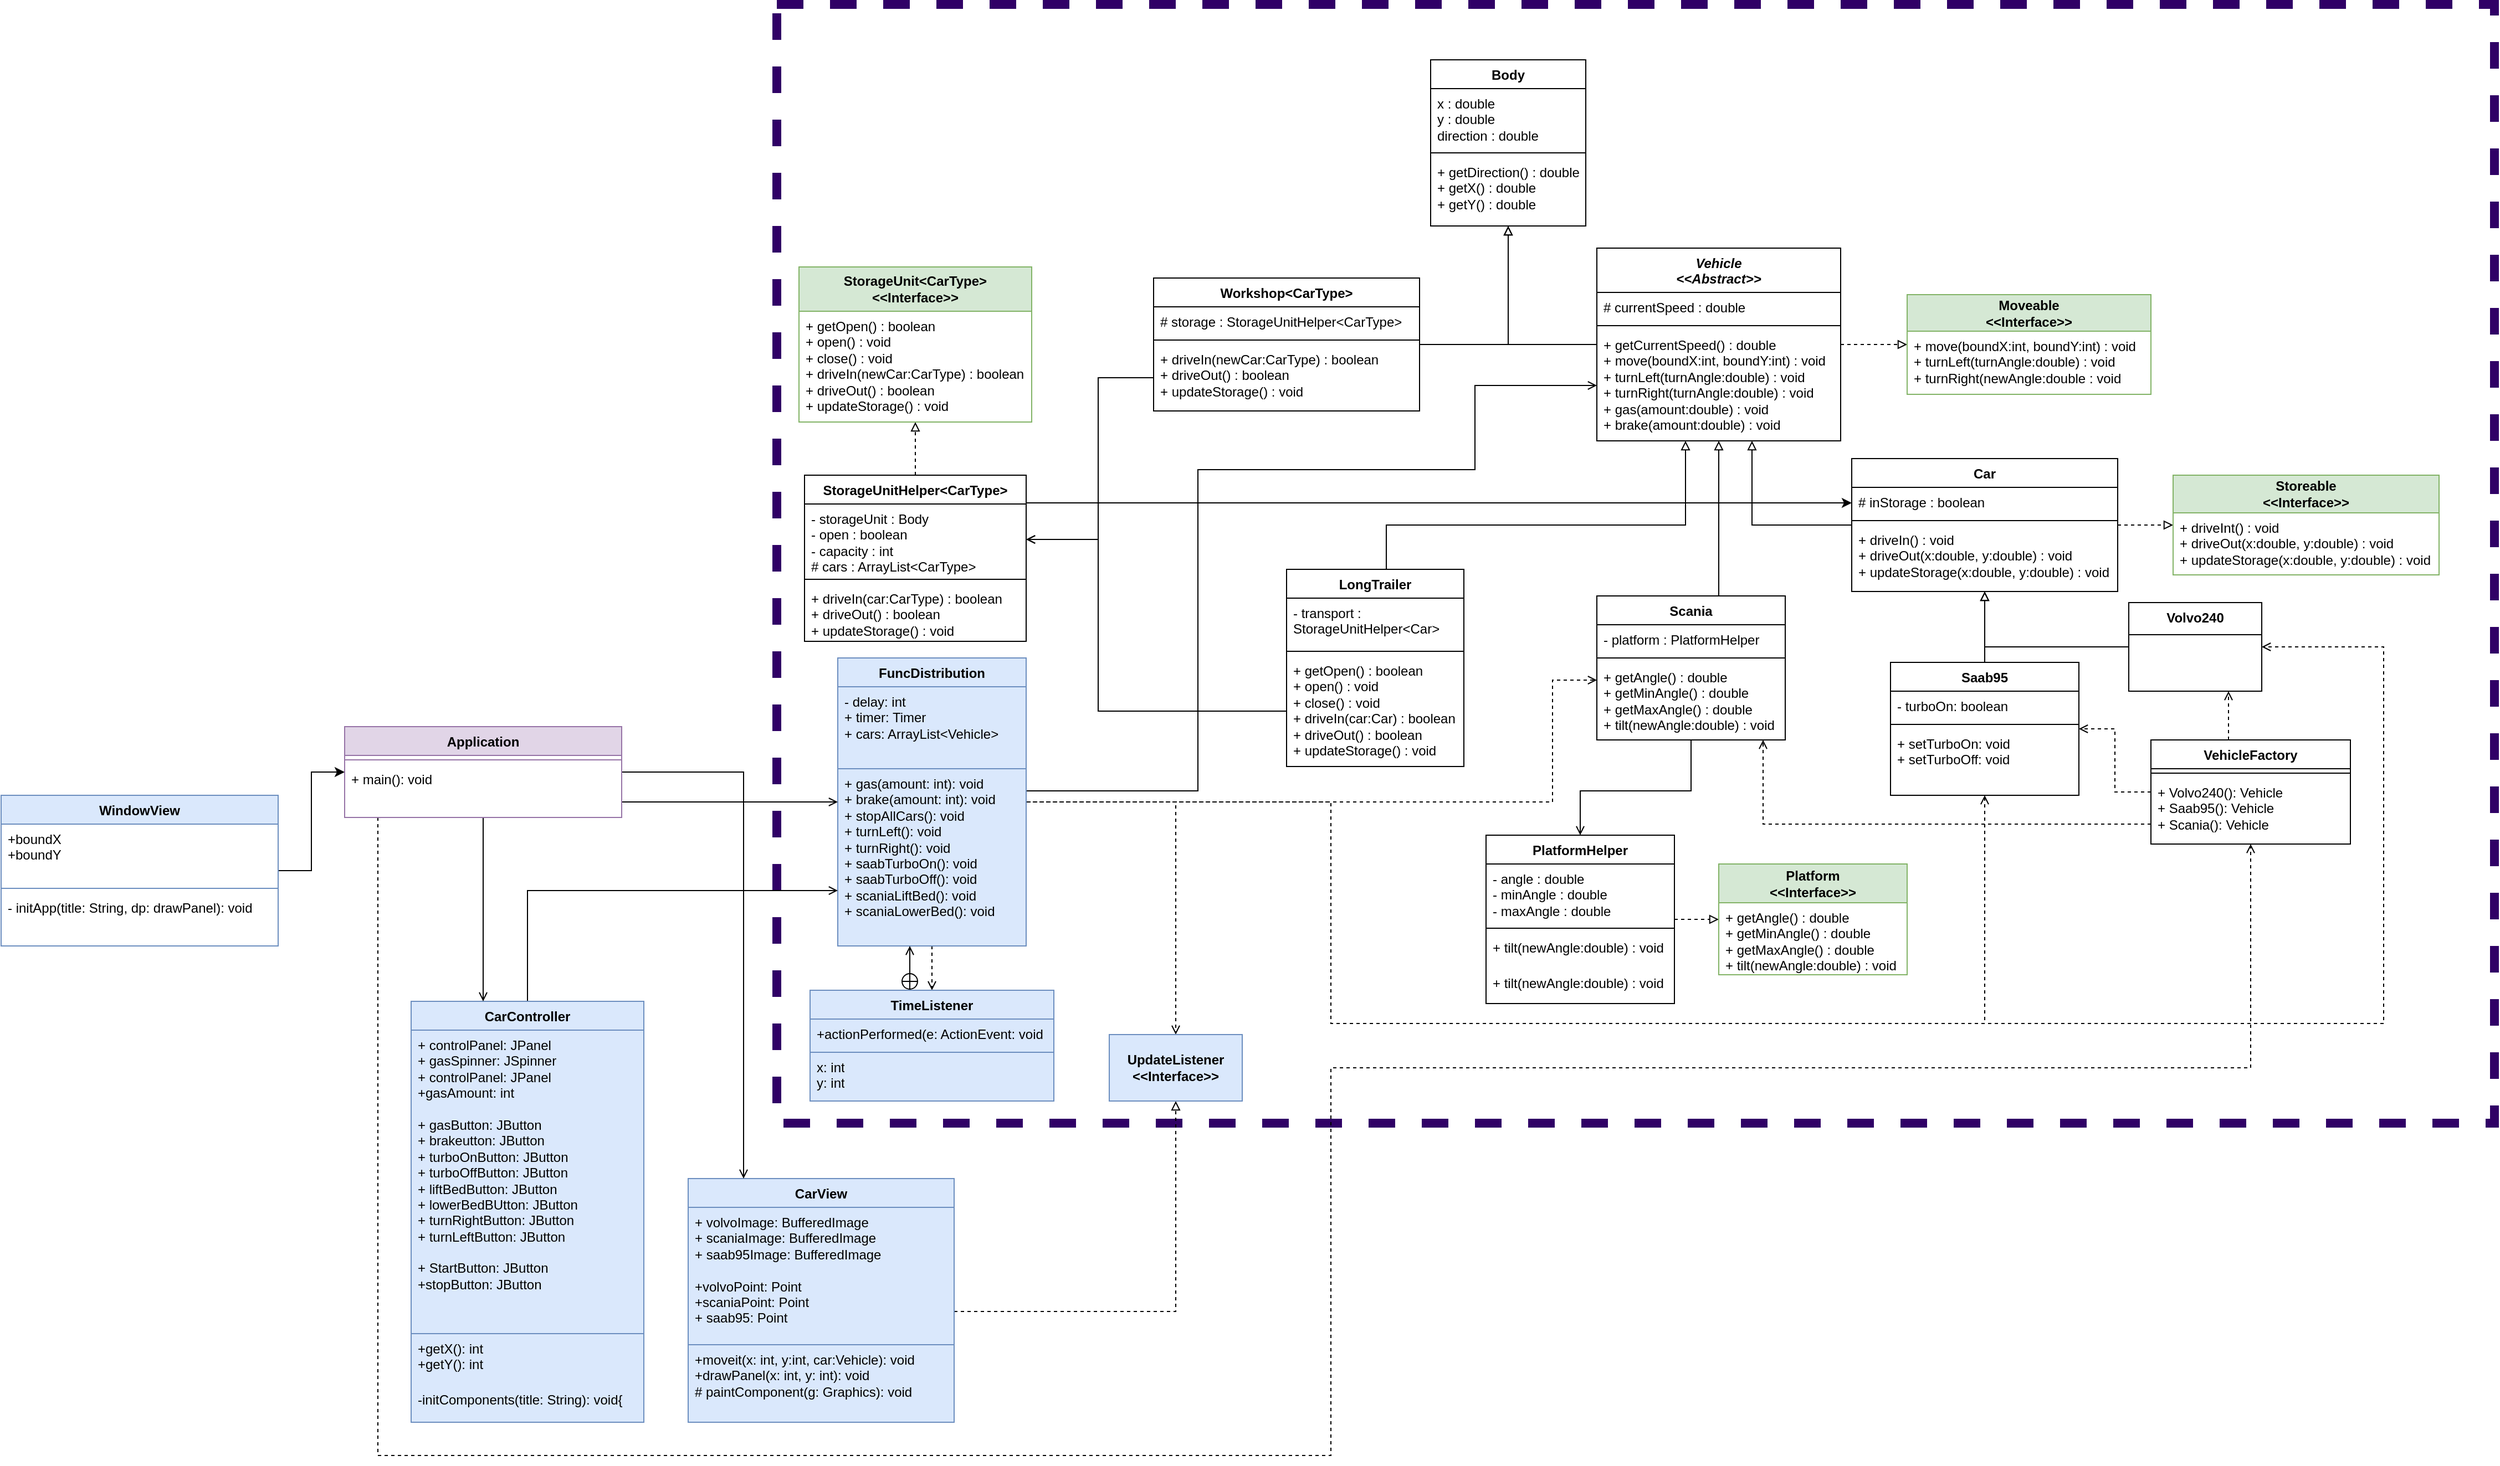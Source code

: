 <mxfile version="22.1.5" type="github">
  <diagram name="Sida-1" id="CnWCtKxtzdh5dnYdsv_A">
    <mxGraphModel dx="3860" dy="2317" grid="1" gridSize="10" guides="1" tooltips="1" connect="1" arrows="1" fold="1" page="1" pageScale="1" pageWidth="827" pageHeight="1169" math="0" shadow="0">
      <root>
        <mxCell id="0" />
        <mxCell id="1" parent="0" />
        <mxCell id="PzIaEd6Q4RFsh_id0Quy-12" value="" style="rounded=0;whiteSpace=wrap;html=1;dashed=1;strokeWidth=8;fillColor=none;fontColor=#333333;strokeColor=#300066;" parent="1" vertex="1">
          <mxGeometry x="-370" y="-420" width="1550" height="1010" as="geometry" />
        </mxCell>
        <mxCell id="2kluUkrTPu_d9wiH57XI-1" value="&lt;div&gt;Body&lt;/div&gt;" style="swimlane;fontStyle=1;align=center;verticalAlign=top;childLayout=stackLayout;horizontal=1;startSize=26;horizontalStack=0;resizeParent=1;resizeParentMax=0;resizeLast=0;collapsible=1;marginBottom=0;whiteSpace=wrap;html=1;" parent="1" vertex="1">
          <mxGeometry x="220" y="-370" width="140" height="150" as="geometry" />
        </mxCell>
        <mxCell id="2kluUkrTPu_d9wiH57XI-2" value="x : double&lt;br&gt;y : double&lt;br&gt;direction : double" style="text;strokeColor=none;fillColor=none;align=left;verticalAlign=top;spacingLeft=4;spacingRight=4;overflow=hidden;rotatable=0;points=[[0,0.5],[1,0.5]];portConstraint=eastwest;whiteSpace=wrap;html=1;" parent="2kluUkrTPu_d9wiH57XI-1" vertex="1">
          <mxGeometry y="26" width="140" height="54" as="geometry" />
        </mxCell>
        <mxCell id="2kluUkrTPu_d9wiH57XI-3" value="" style="line;strokeWidth=1;fillColor=none;align=left;verticalAlign=middle;spacingTop=-1;spacingLeft=3;spacingRight=3;rotatable=0;labelPosition=right;points=[];portConstraint=eastwest;strokeColor=inherit;" parent="2kluUkrTPu_d9wiH57XI-1" vertex="1">
          <mxGeometry y="80" width="140" height="8" as="geometry" />
        </mxCell>
        <mxCell id="2kluUkrTPu_d9wiH57XI-4" value="+ getDirection() : double&lt;br&gt;+ getX() : double&lt;br&gt;+ getY() : double" style="text;strokeColor=none;fillColor=none;align=left;verticalAlign=top;spacingLeft=4;spacingRight=4;overflow=hidden;rotatable=0;points=[[0,0.5],[1,0.5]];portConstraint=eastwest;whiteSpace=wrap;html=1;" parent="2kluUkrTPu_d9wiH57XI-1" vertex="1">
          <mxGeometry y="88" width="140" height="62" as="geometry" />
        </mxCell>
        <mxCell id="8fuTFX7diM6jTaJu1OUN-2" style="edgeStyle=orthogonalEdgeStyle;rounded=0;orthogonalLoop=1;jettySize=auto;html=1;endArrow=block;endFill=0;" parent="1" source="2kluUkrTPu_d9wiH57XI-5" target="MsR3hsUYv7-_mPZWKxLB-6" edge="1">
          <mxGeometry relative="1" as="geometry">
            <Array as="points">
              <mxPoint x="510" y="50" />
            </Array>
          </mxGeometry>
        </mxCell>
        <mxCell id="jSSzJpDz8-gedm0dkOzT-4" style="edgeStyle=orthogonalEdgeStyle;rounded=0;orthogonalLoop=1;jettySize=auto;html=1;dashed=1;endArrow=block;endFill=0;" parent="1" source="2kluUkrTPu_d9wiH57XI-5" target="m9QJUeq86h9TBKvvN4Z5-9" edge="1">
          <mxGeometry relative="1" as="geometry" />
        </mxCell>
        <mxCell id="2kluUkrTPu_d9wiH57XI-5" value="Car" style="swimlane;fontStyle=1;align=center;verticalAlign=top;childLayout=stackLayout;horizontal=1;startSize=26;horizontalStack=0;resizeParent=1;resizeParentMax=0;resizeLast=0;collapsible=1;marginBottom=0;whiteSpace=wrap;html=1;" parent="1" vertex="1">
          <mxGeometry x="600" y="-10" width="240" height="120" as="geometry" />
        </mxCell>
        <mxCell id="2kluUkrTPu_d9wiH57XI-6" value="# inStorage : boolean" style="text;strokeColor=none;fillColor=none;align=left;verticalAlign=top;spacingLeft=4;spacingRight=4;overflow=hidden;rotatable=0;points=[[0,0.5],[1,0.5]];portConstraint=eastwest;whiteSpace=wrap;html=1;" parent="2kluUkrTPu_d9wiH57XI-5" vertex="1">
          <mxGeometry y="26" width="240" height="26" as="geometry" />
        </mxCell>
        <mxCell id="2kluUkrTPu_d9wiH57XI-7" value="" style="line;strokeWidth=1;fillColor=none;align=left;verticalAlign=middle;spacingTop=-1;spacingLeft=3;spacingRight=3;rotatable=0;labelPosition=right;points=[];portConstraint=eastwest;strokeColor=inherit;" parent="2kluUkrTPu_d9wiH57XI-5" vertex="1">
          <mxGeometry y="52" width="240" height="8" as="geometry" />
        </mxCell>
        <mxCell id="2kluUkrTPu_d9wiH57XI-8" value="+ driveIn() : void&lt;br&gt;+ driveOut(x:double, y:double) : void&lt;br&gt;+ updateStorage(x:double, y:double) : void" style="text;strokeColor=none;fillColor=none;align=left;verticalAlign=top;spacingLeft=4;spacingRight=4;overflow=hidden;rotatable=0;points=[[0,0.5],[1,0.5]];portConstraint=eastwest;whiteSpace=wrap;html=1;" parent="2kluUkrTPu_d9wiH57XI-5" vertex="1">
          <mxGeometry y="60" width="240" height="60" as="geometry" />
        </mxCell>
        <mxCell id="PzIaEd6Q4RFsh_id0Quy-3" style="edgeStyle=orthogonalEdgeStyle;rounded=0;orthogonalLoop=1;jettySize=auto;html=1;endArrow=open;endFill=0;dashed=1;exitX=1;exitY=0.5;exitDx=0;exitDy=0;" parent="1" source="2kluUkrTPu_d9wiH57XI-9" target="2kluUkrTPu_d9wiH57XI-32" edge="1">
          <mxGeometry relative="1" as="geometry">
            <Array as="points">
              <mxPoint x="130" y="300" />
              <mxPoint x="130" y="500" />
              <mxPoint x="720" y="500" />
            </Array>
          </mxGeometry>
        </mxCell>
        <mxCell id="PzIaEd6Q4RFsh_id0Quy-4" style="edgeStyle=orthogonalEdgeStyle;rounded=0;orthogonalLoop=1;jettySize=auto;html=1;endArrow=open;endFill=0;exitX=0.5;exitY=0;exitDx=0;exitDy=0;dashed=1;" parent="1" source="2kluUkrTPu_d9wiH57XI-9" target="2kluUkrTPu_d9wiH57XI-37" edge="1">
          <mxGeometry relative="1" as="geometry">
            <Array as="points">
              <mxPoint x="-200" y="300" />
              <mxPoint x="330" y="300" />
              <mxPoint x="330" y="190" />
            </Array>
          </mxGeometry>
        </mxCell>
        <mxCell id="PzIaEd6Q4RFsh_id0Quy-5" style="edgeStyle=orthogonalEdgeStyle;rounded=0;orthogonalLoop=1;jettySize=auto;html=1;endArrow=open;endFill=0;entryX=0;entryY=0.5;entryDx=0;entryDy=0;" parent="1" source="2kluUkrTPu_d9wiH57XI-9" target="MsR3hsUYv7-_mPZWKxLB-9" edge="1">
          <mxGeometry relative="1" as="geometry">
            <Array as="points">
              <mxPoint x="10" y="290" />
              <mxPoint x="10" />
              <mxPoint x="260" />
              <mxPoint x="260" y="-76" />
            </Array>
          </mxGeometry>
        </mxCell>
        <mxCell id="PzIaEd6Q4RFsh_id0Quy-10" style="edgeStyle=orthogonalEdgeStyle;rounded=0;orthogonalLoop=1;jettySize=auto;html=1;dashed=1;endArrow=open;endFill=0;exitX=1;exitY=0.5;exitDx=0;exitDy=0;" parent="1" source="2kluUkrTPu_d9wiH57XI-9" target="2kluUkrTPu_d9wiH57XI-41" edge="1">
          <mxGeometry relative="1" as="geometry">
            <mxPoint x="920" y="330" as="targetPoint" />
            <Array as="points">
              <mxPoint x="130" y="300" />
              <mxPoint x="130" y="500" />
              <mxPoint x="1080" y="500" />
              <mxPoint x="1080" y="160" />
            </Array>
          </mxGeometry>
        </mxCell>
        <mxCell id="fyHRbXsw6JHeMjWbs4PB-7" style="edgeStyle=orthogonalEdgeStyle;rounded=0;orthogonalLoop=1;jettySize=auto;html=1;endArrow=open;endFill=0;dashed=1;" parent="1" source="2kluUkrTPu_d9wiH57XI-9" target="2kluUkrTPu_d9wiH57XI-96" edge="1">
          <mxGeometry relative="1" as="geometry" />
        </mxCell>
        <mxCell id="fyHRbXsw6JHeMjWbs4PB-8" style="edgeStyle=orthogonalEdgeStyle;rounded=0;orthogonalLoop=1;jettySize=auto;html=1;dashed=1;endArrow=open;endFill=0;" parent="1" source="2kluUkrTPu_d9wiH57XI-9" target="fyHRbXsw6JHeMjWbs4PB-1" edge="1">
          <mxGeometry relative="1" as="geometry">
            <Array as="points">
              <mxPoint x="-10" y="300" />
            </Array>
          </mxGeometry>
        </mxCell>
        <mxCell id="2kluUkrTPu_d9wiH57XI-9" value="FuncDistribution" style="swimlane;fontStyle=1;align=center;verticalAlign=top;childLayout=stackLayout;horizontal=1;startSize=26;horizontalStack=0;resizeParent=1;resizeParentMax=0;resizeLast=0;collapsible=1;marginBottom=0;whiteSpace=wrap;html=1;fillColor=#dae8fc;strokeColor=#6c8ebf;" parent="1" vertex="1">
          <mxGeometry x="-315" y="170" width="170" height="260" as="geometry" />
        </mxCell>
        <mxCell id="2kluUkrTPu_d9wiH57XI-10" value="&lt;div&gt;- delay: int&lt;/div&gt;&lt;div&gt;+ timer: Timer&lt;/div&gt;&lt;div&gt;+ cars: ArrayList&amp;lt;Vehicle&amp;gt;&lt;br&gt;&lt;/div&gt;" style="text;strokeColor=#6c8ebf;fillColor=#dae8fc;align=left;verticalAlign=top;spacingLeft=4;spacingRight=4;overflow=hidden;rotatable=0;points=[[0,0.5],[1,0.5]];portConstraint=eastwest;whiteSpace=wrap;html=1;" parent="2kluUkrTPu_d9wiH57XI-9" vertex="1">
          <mxGeometry y="26" width="170" height="74" as="geometry" />
        </mxCell>
        <mxCell id="2kluUkrTPu_d9wiH57XI-12" value="&lt;div&gt;+ gas(amount: int): void&lt;/div&gt;&lt;div&gt;+ brake(amount: int): void&lt;/div&gt;&lt;div&gt;+ stopAllCars(): void&lt;/div&gt;&lt;div&gt;+ turnLeft(): void&lt;/div&gt;&lt;div&gt;+ turnRight(): void&lt;/div&gt;&lt;div&gt;+ saabTurboOn(): void&lt;br&gt;&lt;/div&gt;&lt;div&gt;+ saabTurboOff(): void&lt;br&gt;&lt;/div&gt;&lt;div&gt;+ scaniaLiftBed(): void&lt;/div&gt;&lt;div&gt;+ scaniaLowerBed(): void&lt;br&gt;&lt;/div&gt;&lt;div&gt;&lt;br&gt;&lt;/div&gt;" style="text;strokeColor=#6c8ebf;fillColor=#dae8fc;align=left;verticalAlign=top;spacingLeft=4;spacingRight=4;overflow=hidden;rotatable=0;points=[[0,0.5],[1,0.5]];portConstraint=eastwest;whiteSpace=wrap;html=1;" parent="2kluUkrTPu_d9wiH57XI-9" vertex="1">
          <mxGeometry y="100" width="170" height="160" as="geometry" />
        </mxCell>
        <mxCell id="fyHRbXsw6JHeMjWbs4PB-17" style="edgeStyle=orthogonalEdgeStyle;rounded=0;orthogonalLoop=1;jettySize=auto;html=1;endArrow=open;endFill=0;" parent="1" source="2kluUkrTPu_d9wiH57XI-13" target="2kluUkrTPu_d9wiH57XI-9" edge="1">
          <mxGeometry relative="1" as="geometry">
            <Array as="points">
              <mxPoint x="-595" y="380" />
            </Array>
          </mxGeometry>
        </mxCell>
        <mxCell id="2kluUkrTPu_d9wiH57XI-13" value="CarController" style="swimlane;fontStyle=1;align=center;verticalAlign=top;childLayout=stackLayout;horizontal=1;startSize=26;horizontalStack=0;resizeParent=1;resizeParentMax=0;resizeLast=0;collapsible=1;marginBottom=0;whiteSpace=wrap;html=1;fillColor=#dae8fc;strokeColor=#6c8ebf;" parent="1" vertex="1">
          <mxGeometry x="-700" y="480" width="210" height="380" as="geometry" />
        </mxCell>
        <mxCell id="2kluUkrTPu_d9wiH57XI-14" value="+ controlPanel: JPanel&lt;div&gt;+ gasSpinner: JSpinner&lt;br&gt;&lt;/div&gt;&lt;div&gt;+ controlPanel: JPanel&lt;br&gt;&lt;/div&gt;&lt;div&gt;+gasAmount: int&lt;br&gt;&lt;/div&gt;&lt;div&gt;&lt;div&gt;&lt;br&gt;&lt;/div&gt;&lt;div&gt;+ gasButton: JButton&lt;/div&gt;&lt;div&gt;+ brakeutton: JButton&lt;/div&gt;&lt;/div&gt;&lt;div&gt;+ turboOnButton: JButton&lt;/div&gt;&lt;div&gt;+ turboOffButton: JButton&lt;/div&gt;&lt;div&gt;+ liftBedButton: JButton&lt;/div&gt;&lt;div&gt;+ lowerBedBUtton: JButton&lt;/div&gt;&lt;div&gt;+ turnRightButton: JButton &lt;br&gt;&lt;/div&gt;&lt;div&gt;+ turnLeftButton: JButton &lt;br&gt;&lt;/div&gt;&lt;div&gt;&lt;br&gt;&lt;/div&gt;&lt;div&gt;+ StartButton: JButton&lt;/div&gt;&lt;div&gt;+stopButton: JButton&lt;br&gt;&lt;/div&gt;&lt;div&gt;&lt;br&gt;&lt;/div&gt;" style="text;strokeColor=#6c8ebf;fillColor=#dae8fc;align=left;verticalAlign=top;spacingLeft=4;spacingRight=4;overflow=hidden;rotatable=0;points=[[0,0.5],[1,0.5]];portConstraint=eastwest;whiteSpace=wrap;html=1;" parent="2kluUkrTPu_d9wiH57XI-13" vertex="1">
          <mxGeometry y="26" width="210" height="274" as="geometry" />
        </mxCell>
        <mxCell id="2kluUkrTPu_d9wiH57XI-16" value="&lt;div&gt;+getX(): int&lt;/div&gt;&lt;div&gt;+getY(): int&lt;/div&gt;&lt;div&gt;&lt;br&gt;&lt;/div&gt;&lt;div&gt;-initComponents(title: String): void{&lt;sup&gt;&lt;br&gt;&lt;/sup&gt;&lt;/div&gt;&lt;div&gt;&lt;br&gt;&lt;/div&gt;" style="text;strokeColor=#6c8ebf;fillColor=#dae8fc;align=left;verticalAlign=top;spacingLeft=4;spacingRight=4;overflow=hidden;rotatable=0;points=[[0,0.5],[1,0.5]];portConstraint=eastwest;whiteSpace=wrap;html=1;" parent="2kluUkrTPu_d9wiH57XI-13" vertex="1">
          <mxGeometry y="300" width="210" height="80" as="geometry" />
        </mxCell>
        <mxCell id="fyHRbXsw6JHeMjWbs4PB-2" style="edgeStyle=orthogonalEdgeStyle;rounded=0;orthogonalLoop=1;jettySize=auto;html=1;endArrow=block;endFill=0;dashed=1;" parent="1" source="2kluUkrTPu_d9wiH57XI-17" target="fyHRbXsw6JHeMjWbs4PB-1" edge="1">
          <mxGeometry relative="1" as="geometry">
            <Array as="points">
              <mxPoint x="-10" y="760" />
            </Array>
          </mxGeometry>
        </mxCell>
        <mxCell id="2kluUkrTPu_d9wiH57XI-17" value="CarView" style="swimlane;fontStyle=1;align=center;verticalAlign=top;childLayout=stackLayout;horizontal=1;startSize=26;horizontalStack=0;resizeParent=1;resizeParentMax=0;resizeLast=0;collapsible=1;marginBottom=0;whiteSpace=wrap;html=1;fillColor=#dae8fc;strokeColor=#6c8ebf;" parent="1" vertex="1">
          <mxGeometry x="-450" y="640" width="240" height="220" as="geometry" />
        </mxCell>
        <mxCell id="2kluUkrTPu_d9wiH57XI-18" value="&lt;div&gt;+ volvoImage: BufferedImage&lt;/div&gt;&lt;div&gt;+ scaniaImage: BufferedImage&lt;br&gt;&lt;/div&gt;&lt;div&gt;+ saab95Image: BufferedImage&lt;/div&gt;&lt;div&gt;&lt;br&gt;&lt;/div&gt;&lt;div&gt;+volvoPoint: Point&lt;/div&gt;&lt;div&gt;+scaniaPoint: Point&lt;/div&gt;&lt;div&gt;+ saab95: Point&lt;/div&gt;" style="text;strokeColor=#6c8ebf;fillColor=#dae8fc;align=left;verticalAlign=top;spacingLeft=4;spacingRight=4;overflow=hidden;rotatable=0;points=[[0,0.5],[1,0.5]];portConstraint=eastwest;whiteSpace=wrap;html=1;" parent="2kluUkrTPu_d9wiH57XI-17" vertex="1">
          <mxGeometry y="26" width="240" height="124" as="geometry" />
        </mxCell>
        <mxCell id="2kluUkrTPu_d9wiH57XI-20" value="&lt;div&gt;+moveit(x: int, y:int, car:Vehicle): void&lt;br&gt;&lt;/div&gt;&lt;div&gt;+drawPanel(x: int, y: int): void&lt;br&gt;&lt;/div&gt;# paintComponent(g: Graphics): void " style="text;strokeColor=#6c8ebf;fillColor=#dae8fc;align=left;verticalAlign=top;spacingLeft=4;spacingRight=4;overflow=hidden;rotatable=0;points=[[0,0.5],[1,0.5]];portConstraint=eastwest;whiteSpace=wrap;html=1;" parent="2kluUkrTPu_d9wiH57XI-17" vertex="1">
          <mxGeometry y="150" width="240" height="70" as="geometry" />
        </mxCell>
        <mxCell id="jSSzJpDz8-gedm0dkOzT-6" style="edgeStyle=orthogonalEdgeStyle;rounded=0;orthogonalLoop=1;jettySize=auto;html=1;dashed=1;endArrow=block;endFill=0;" parent="1" source="2kluUkrTPu_d9wiH57XI-28" target="m9QJUeq86h9TBKvvN4Z5-1" edge="1">
          <mxGeometry relative="1" as="geometry" />
        </mxCell>
        <mxCell id="2kluUkrTPu_d9wiH57XI-28" value="PlatformHelper" style="swimlane;fontStyle=1;align=center;verticalAlign=top;childLayout=stackLayout;horizontal=1;startSize=26;horizontalStack=0;resizeParent=1;resizeParentMax=0;resizeLast=0;collapsible=1;marginBottom=0;whiteSpace=wrap;html=1;" parent="1" vertex="1">
          <mxGeometry x="270" y="330" width="170" height="152" as="geometry" />
        </mxCell>
        <mxCell id="2kluUkrTPu_d9wiH57XI-29" value="- angle : double&lt;br&gt;- minAngle : double&lt;br&gt;- maxAngle : double" style="text;strokeColor=none;fillColor=none;align=left;verticalAlign=top;spacingLeft=4;spacingRight=4;overflow=hidden;rotatable=0;points=[[0,0.5],[1,0.5]];portConstraint=eastwest;whiteSpace=wrap;html=1;" parent="2kluUkrTPu_d9wiH57XI-28" vertex="1">
          <mxGeometry y="26" width="170" height="54" as="geometry" />
        </mxCell>
        <mxCell id="2kluUkrTPu_d9wiH57XI-30" value="" style="line;strokeWidth=1;fillColor=none;align=left;verticalAlign=middle;spacingTop=-1;spacingLeft=3;spacingRight=3;rotatable=0;labelPosition=right;points=[];portConstraint=eastwest;strokeColor=inherit;" parent="2kluUkrTPu_d9wiH57XI-28" vertex="1">
          <mxGeometry y="80" width="170" height="8" as="geometry" />
        </mxCell>
        <mxCell id="fyHRbXsw6JHeMjWbs4PB-4" value="+ tilt(newAngle:double) : void" style="text;strokeColor=none;fillColor=none;align=left;verticalAlign=top;spacingLeft=4;spacingRight=4;overflow=hidden;rotatable=0;points=[[0,0.5],[1,0.5]];portConstraint=eastwest;whiteSpace=wrap;html=1;" parent="2kluUkrTPu_d9wiH57XI-28" vertex="1">
          <mxGeometry y="88" width="170" height="32" as="geometry" />
        </mxCell>
        <mxCell id="2kluUkrTPu_d9wiH57XI-31" value="+ tilt(newAngle:double) : void" style="text;strokeColor=none;fillColor=none;align=left;verticalAlign=top;spacingLeft=4;spacingRight=4;overflow=hidden;rotatable=0;points=[[0,0.5],[1,0.5]];portConstraint=eastwest;whiteSpace=wrap;html=1;" parent="2kluUkrTPu_d9wiH57XI-28" vertex="1">
          <mxGeometry y="120" width="170" height="32" as="geometry" />
        </mxCell>
        <mxCell id="2kluUkrTPu_d9wiH57XI-45" style="edgeStyle=orthogonalEdgeStyle;rounded=0;orthogonalLoop=1;jettySize=auto;html=1;endArrow=block;endFill=0;" parent="1" source="2kluUkrTPu_d9wiH57XI-32" target="2kluUkrTPu_d9wiH57XI-5" edge="1">
          <mxGeometry relative="1" as="geometry" />
        </mxCell>
        <mxCell id="2kluUkrTPu_d9wiH57XI-32" value="&lt;div&gt;Saab95&lt;/div&gt;" style="swimlane;fontStyle=1;align=center;verticalAlign=top;childLayout=stackLayout;horizontal=1;startSize=26;horizontalStack=0;resizeParent=1;resizeParentMax=0;resizeLast=0;collapsible=1;marginBottom=0;whiteSpace=wrap;html=1;" parent="1" vertex="1">
          <mxGeometry x="635" y="174" width="170" height="120" as="geometry" />
        </mxCell>
        <mxCell id="2kluUkrTPu_d9wiH57XI-33" value="- turboOn: boolean" style="text;strokeColor=none;fillColor=none;align=left;verticalAlign=top;spacingLeft=4;spacingRight=4;overflow=hidden;rotatable=0;points=[[0,0.5],[1,0.5]];portConstraint=eastwest;whiteSpace=wrap;html=1;" parent="2kluUkrTPu_d9wiH57XI-32" vertex="1">
          <mxGeometry y="26" width="170" height="26" as="geometry" />
        </mxCell>
        <mxCell id="2kluUkrTPu_d9wiH57XI-34" value="" style="line;strokeWidth=1;fillColor=none;align=left;verticalAlign=middle;spacingTop=-1;spacingLeft=3;spacingRight=3;rotatable=0;labelPosition=right;points=[];portConstraint=eastwest;strokeColor=inherit;" parent="2kluUkrTPu_d9wiH57XI-32" vertex="1">
          <mxGeometry y="52" width="170" height="8" as="geometry" />
        </mxCell>
        <mxCell id="2kluUkrTPu_d9wiH57XI-35" value="&lt;div&gt;+ setTurboOn: void&lt;/div&gt;&lt;div&gt;+ setTurboOff: void&lt;br&gt;&lt;/div&gt;" style="text;strokeColor=none;fillColor=none;align=left;verticalAlign=top;spacingLeft=4;spacingRight=4;overflow=hidden;rotatable=0;points=[[0,0.5],[1,0.5]];portConstraint=eastwest;whiteSpace=wrap;html=1;" parent="2kluUkrTPu_d9wiH57XI-32" vertex="1">
          <mxGeometry y="60" width="170" height="60" as="geometry" />
        </mxCell>
        <mxCell id="8fuTFX7diM6jTaJu1OUN-3" style="edgeStyle=orthogonalEdgeStyle;rounded=0;orthogonalLoop=1;jettySize=auto;html=1;endArrow=block;endFill=0;" parent="1" source="2kluUkrTPu_d9wiH57XI-41" target="2kluUkrTPu_d9wiH57XI-5" edge="1">
          <mxGeometry relative="1" as="geometry" />
        </mxCell>
        <mxCell id="2kluUkrTPu_d9wiH57XI-41" value="&lt;div&gt;Volvo240&lt;/div&gt;" style="swimlane;fontStyle=1;align=center;verticalAlign=top;childLayout=stackLayout;horizontal=1;startSize=29;horizontalStack=0;resizeParent=1;resizeParentMax=0;resizeLast=0;collapsible=1;marginBottom=0;whiteSpace=wrap;html=1;" parent="1" vertex="1">
          <mxGeometry x="850" y="120" width="120" height="80" as="geometry" />
        </mxCell>
        <mxCell id="8fuTFX7diM6jTaJu1OUN-18" style="edgeStyle=orthogonalEdgeStyle;rounded=0;orthogonalLoop=1;jettySize=auto;html=1;endArrow=open;endFill=0;" parent="1" source="2kluUkrTPu_d9wiH57XI-37" target="2kluUkrTPu_d9wiH57XI-28" edge="1">
          <mxGeometry relative="1" as="geometry">
            <Array as="points">
              <mxPoint x="455" y="290" />
              <mxPoint x="355" y="290" />
            </Array>
          </mxGeometry>
        </mxCell>
        <mxCell id="Z6ngFZZ4EXr_-JbcI5yZ-4" style="edgeStyle=orthogonalEdgeStyle;rounded=0;orthogonalLoop=1;jettySize=auto;html=1;endArrow=block;endFill=0;" parent="1" source="2kluUkrTPu_d9wiH57XI-37" target="MsR3hsUYv7-_mPZWKxLB-6" edge="1">
          <mxGeometry relative="1" as="geometry">
            <Array as="points">
              <mxPoint x="480" y="50" />
              <mxPoint x="480" y="50" />
            </Array>
          </mxGeometry>
        </mxCell>
        <mxCell id="2kluUkrTPu_d9wiH57XI-37" value="Scania" style="swimlane;fontStyle=1;align=center;verticalAlign=top;childLayout=stackLayout;horizontal=1;startSize=26;horizontalStack=0;resizeParent=1;resizeParentMax=0;resizeLast=0;collapsible=1;marginBottom=0;whiteSpace=wrap;html=1;" parent="1" vertex="1">
          <mxGeometry x="370" y="114" width="170" height="130" as="geometry" />
        </mxCell>
        <mxCell id="2kluUkrTPu_d9wiH57XI-38" value="- platform : PlatformHelper" style="text;strokeColor=none;fillColor=none;align=left;verticalAlign=top;spacingLeft=4;spacingRight=4;overflow=hidden;rotatable=0;points=[[0,0.5],[1,0.5]];portConstraint=eastwest;whiteSpace=wrap;html=1;" parent="2kluUkrTPu_d9wiH57XI-37" vertex="1">
          <mxGeometry y="26" width="170" height="26" as="geometry" />
        </mxCell>
        <mxCell id="2kluUkrTPu_d9wiH57XI-39" value="" style="line;strokeWidth=1;fillColor=none;align=left;verticalAlign=middle;spacingTop=-1;spacingLeft=3;spacingRight=3;rotatable=0;labelPosition=right;points=[];portConstraint=eastwest;strokeColor=inherit;" parent="2kluUkrTPu_d9wiH57XI-37" vertex="1">
          <mxGeometry y="52" width="170" height="8" as="geometry" />
        </mxCell>
        <mxCell id="2kluUkrTPu_d9wiH57XI-40" value="+ getAngle() : double&lt;br&gt;+ getMinAngle() : double&lt;br&gt;+ getMaxAngle() : double&lt;br&gt;+ tilt(newAngle:double) : void" style="text;strokeColor=none;fillColor=none;align=left;verticalAlign=top;spacingLeft=4;spacingRight=4;overflow=hidden;rotatable=0;points=[[0,0.5],[1,0.5]];portConstraint=eastwest;whiteSpace=wrap;html=1;" parent="2kluUkrTPu_d9wiH57XI-37" vertex="1">
          <mxGeometry y="60" width="170" height="70" as="geometry" />
        </mxCell>
        <mxCell id="8fuTFX7diM6jTaJu1OUN-1" style="edgeStyle=orthogonalEdgeStyle;rounded=0;orthogonalLoop=1;jettySize=auto;html=1;endArrow=block;endFill=0;" parent="1" source="MsR3hsUYv7-_mPZWKxLB-6" target="2kluUkrTPu_d9wiH57XI-1" edge="1">
          <mxGeometry relative="1" as="geometry" />
        </mxCell>
        <mxCell id="jSSzJpDz8-gedm0dkOzT-3" style="edgeStyle=orthogonalEdgeStyle;rounded=0;orthogonalLoop=1;jettySize=auto;html=1;dashed=1;endArrow=block;endFill=0;" parent="1" source="MsR3hsUYv7-_mPZWKxLB-6" target="m9QJUeq86h9TBKvvN4Z5-5" edge="1">
          <mxGeometry relative="1" as="geometry" />
        </mxCell>
        <mxCell id="MsR3hsUYv7-_mPZWKxLB-6" value="&lt;i&gt;Vehicle&lt;br&gt;&amp;lt;&amp;lt;Abstract&amp;gt;&amp;gt;&lt;/i&gt;" style="swimlane;fontStyle=1;align=center;verticalAlign=top;childLayout=stackLayout;horizontal=1;startSize=40;horizontalStack=0;resizeParent=1;resizeParentMax=0;resizeLast=0;collapsible=1;marginBottom=0;whiteSpace=wrap;html=1;" parent="1" vertex="1">
          <mxGeometry x="370" y="-200" width="220" height="174" as="geometry" />
        </mxCell>
        <mxCell id="MsR3hsUYv7-_mPZWKxLB-7" value="# currentSpeed : double" style="text;strokeColor=none;fillColor=none;align=left;verticalAlign=top;spacingLeft=4;spacingRight=4;overflow=hidden;rotatable=0;points=[[0,0.5],[1,0.5]];portConstraint=eastwest;whiteSpace=wrap;html=1;" parent="MsR3hsUYv7-_mPZWKxLB-6" vertex="1">
          <mxGeometry y="40" width="220" height="26" as="geometry" />
        </mxCell>
        <mxCell id="MsR3hsUYv7-_mPZWKxLB-8" value="" style="line;strokeWidth=1;fillColor=none;align=left;verticalAlign=middle;spacingTop=-1;spacingLeft=3;spacingRight=3;rotatable=0;labelPosition=right;points=[];portConstraint=eastwest;strokeColor=inherit;" parent="MsR3hsUYv7-_mPZWKxLB-6" vertex="1">
          <mxGeometry y="66" width="220" height="8" as="geometry" />
        </mxCell>
        <mxCell id="MsR3hsUYv7-_mPZWKxLB-9" value="+ getCurrentSpeed() : double&lt;br&gt;+ move(boundX:int, boundY:int) : void&lt;br&gt;+ turnLeft(turnAngle:double) : void&lt;br&gt;+ turnRight(turnAngle:double) : void&lt;br&gt;+ gas(amount:double) : void&lt;br&gt;+ brake(amount:double) : void" style="text;strokeColor=none;fillColor=none;align=left;verticalAlign=top;spacingLeft=4;spacingRight=4;overflow=hidden;rotatable=0;points=[[0,0.5],[1,0.5]];portConstraint=eastwest;whiteSpace=wrap;html=1;" parent="MsR3hsUYv7-_mPZWKxLB-6" vertex="1">
          <mxGeometry y="74" width="220" height="100" as="geometry" />
        </mxCell>
        <mxCell id="Z6ngFZZ4EXr_-JbcI5yZ-6" style="edgeStyle=orthogonalEdgeStyle;rounded=0;orthogonalLoop=1;jettySize=auto;html=1;" parent="1" source="2kluUkrTPu_d9wiH57XI-49" target="2kluUkrTPu_d9wiH57XI-5" edge="1">
          <mxGeometry relative="1" as="geometry">
            <Array as="points">
              <mxPoint x="230" y="30" />
              <mxPoint x="230" y="30" />
            </Array>
          </mxGeometry>
        </mxCell>
        <mxCell id="jSSzJpDz8-gedm0dkOzT-7" style="edgeStyle=orthogonalEdgeStyle;rounded=0;orthogonalLoop=1;jettySize=auto;html=1;dashed=1;endArrow=block;endFill=0;" parent="1" source="2kluUkrTPu_d9wiH57XI-49" target="m9QJUeq86h9TBKvvN4Z5-13" edge="1">
          <mxGeometry relative="1" as="geometry" />
        </mxCell>
        <mxCell id="2kluUkrTPu_d9wiH57XI-49" value="StorageUnitHelper&amp;lt;CarType&amp;gt;" style="swimlane;fontStyle=1;align=center;verticalAlign=top;childLayout=stackLayout;horizontal=1;startSize=26;horizontalStack=0;resizeParent=1;resizeParentMax=0;resizeLast=0;collapsible=1;marginBottom=0;whiteSpace=wrap;html=1;" parent="1" vertex="1">
          <mxGeometry x="-345" y="5" width="200" height="150" as="geometry" />
        </mxCell>
        <mxCell id="2kluUkrTPu_d9wiH57XI-50" value="- storageUnit : Body&lt;br&gt;- open : boolean&lt;br&gt;- capacity : int&lt;br&gt;# cars : ArrayList&amp;lt;CarType&amp;gt;" style="text;strokeColor=none;fillColor=none;align=left;verticalAlign=top;spacingLeft=4;spacingRight=4;overflow=hidden;rotatable=0;points=[[0,0.5],[1,0.5]];portConstraint=eastwest;whiteSpace=wrap;html=1;" parent="2kluUkrTPu_d9wiH57XI-49" vertex="1">
          <mxGeometry y="26" width="200" height="64" as="geometry" />
        </mxCell>
        <mxCell id="2kluUkrTPu_d9wiH57XI-51" value="" style="line;strokeWidth=1;fillColor=none;align=left;verticalAlign=middle;spacingTop=-1;spacingLeft=3;spacingRight=3;rotatable=0;labelPosition=right;points=[];portConstraint=eastwest;strokeColor=inherit;" parent="2kluUkrTPu_d9wiH57XI-49" vertex="1">
          <mxGeometry y="90" width="200" height="8" as="geometry" />
        </mxCell>
        <mxCell id="2kluUkrTPu_d9wiH57XI-52" value="+ driveIn(car:CarType) : boolean&lt;br&gt;+ driveOut() : boolean&lt;br&gt;+ updateStorage() : void" style="text;strokeColor=none;fillColor=none;align=left;verticalAlign=top;spacingLeft=4;spacingRight=4;overflow=hidden;rotatable=0;points=[[0,0.5],[1,0.5]];portConstraint=eastwest;whiteSpace=wrap;html=1;" parent="2kluUkrTPu_d9wiH57XI-49" vertex="1">
          <mxGeometry y="98" width="200" height="52" as="geometry" />
        </mxCell>
        <mxCell id="2kluUkrTPu_d9wiH57XI-80" style="edgeStyle=orthogonalEdgeStyle;rounded=0;orthogonalLoop=1;jettySize=auto;html=1;endArrow=block;endFill=0;" parent="1" source="2kluUkrTPu_d9wiH57XI-73" target="2kluUkrTPu_d9wiH57XI-1" edge="1">
          <mxGeometry relative="1" as="geometry" />
        </mxCell>
        <mxCell id="2kluUkrTPu_d9wiH57XI-73" value="&lt;div&gt;Workshop&amp;lt;CarType&amp;gt;&lt;/div&gt;" style="swimlane;fontStyle=1;align=center;verticalAlign=top;childLayout=stackLayout;horizontal=1;startSize=26;horizontalStack=0;resizeParent=1;resizeParentMax=0;resizeLast=0;collapsible=1;marginBottom=0;whiteSpace=wrap;html=1;" parent="1" vertex="1">
          <mxGeometry x="-30" y="-173" width="240" height="120" as="geometry" />
        </mxCell>
        <mxCell id="2kluUkrTPu_d9wiH57XI-74" value="# storage : StorageUnitHelper&amp;lt;CarType&amp;gt;" style="text;strokeColor=none;fillColor=none;align=left;verticalAlign=top;spacingLeft=4;spacingRight=4;overflow=hidden;rotatable=0;points=[[0,0.5],[1,0.5]];portConstraint=eastwest;whiteSpace=wrap;html=1;" parent="2kluUkrTPu_d9wiH57XI-73" vertex="1">
          <mxGeometry y="26" width="240" height="26" as="geometry" />
        </mxCell>
        <mxCell id="2kluUkrTPu_d9wiH57XI-75" value="" style="line;strokeWidth=1;fillColor=none;align=left;verticalAlign=middle;spacingTop=-1;spacingLeft=3;spacingRight=3;rotatable=0;labelPosition=right;points=[];portConstraint=eastwest;strokeColor=inherit;" parent="2kluUkrTPu_d9wiH57XI-73" vertex="1">
          <mxGeometry y="52" width="240" height="8" as="geometry" />
        </mxCell>
        <mxCell id="2kluUkrTPu_d9wiH57XI-76" value="+ driveIn(newCar:CarType) : boolean&lt;br&gt;+ driveOut() : boolean&lt;br&gt;+ updateStorage() : void" style="text;strokeColor=none;fillColor=none;align=left;verticalAlign=top;spacingLeft=4;spacingRight=4;overflow=hidden;rotatable=0;points=[[0,0.5],[1,0.5]];portConstraint=eastwest;whiteSpace=wrap;html=1;" parent="2kluUkrTPu_d9wiH57XI-73" vertex="1">
          <mxGeometry y="60" width="240" height="60" as="geometry" />
        </mxCell>
        <mxCell id="Z6ngFZZ4EXr_-JbcI5yZ-5" style="edgeStyle=orthogonalEdgeStyle;rounded=0;orthogonalLoop=1;jettySize=auto;html=1;endArrow=block;endFill=0;" parent="1" source="2kluUkrTPu_d9wiH57XI-89" target="MsR3hsUYv7-_mPZWKxLB-6" edge="1">
          <mxGeometry relative="1" as="geometry">
            <Array as="points">
              <mxPoint x="180" y="50" />
              <mxPoint x="450" y="50" />
            </Array>
          </mxGeometry>
        </mxCell>
        <mxCell id="2kluUkrTPu_d9wiH57XI-89" value="&lt;div&gt;LongTrailer&lt;/div&gt;" style="swimlane;fontStyle=1;align=center;verticalAlign=top;childLayout=stackLayout;horizontal=1;startSize=26;horizontalStack=0;resizeParent=1;resizeParentMax=0;resizeLast=0;collapsible=1;marginBottom=0;whiteSpace=wrap;html=1;" parent="1" vertex="1">
          <mxGeometry x="90" y="90" width="160" height="178" as="geometry" />
        </mxCell>
        <mxCell id="2kluUkrTPu_d9wiH57XI-90" value="- transport : StorageUnitHelper&amp;lt;Car&amp;gt;" style="text;strokeColor=none;fillColor=none;align=left;verticalAlign=top;spacingLeft=4;spacingRight=4;overflow=hidden;rotatable=0;points=[[0,0.5],[1,0.5]];portConstraint=eastwest;whiteSpace=wrap;html=1;" parent="2kluUkrTPu_d9wiH57XI-89" vertex="1">
          <mxGeometry y="26" width="160" height="44" as="geometry" />
        </mxCell>
        <mxCell id="2kluUkrTPu_d9wiH57XI-91" value="" style="line;strokeWidth=1;fillColor=none;align=left;verticalAlign=middle;spacingTop=-1;spacingLeft=3;spacingRight=3;rotatable=0;labelPosition=right;points=[];portConstraint=eastwest;strokeColor=inherit;" parent="2kluUkrTPu_d9wiH57XI-89" vertex="1">
          <mxGeometry y="70" width="160" height="8" as="geometry" />
        </mxCell>
        <mxCell id="2kluUkrTPu_d9wiH57XI-92" value="+ getOpen() : boolean&lt;br&gt;+ open() : void&lt;br&gt;+ close() : void&lt;br&gt;+ driveIn(car:Car) : boolean&lt;br&gt;+ driveOut() : boolean&lt;br&gt;+ updateStorage() : void" style="text;strokeColor=none;fillColor=none;align=left;verticalAlign=top;spacingLeft=4;spacingRight=4;overflow=hidden;rotatable=0;points=[[0,0.5],[1,0.5]];portConstraint=eastwest;whiteSpace=wrap;html=1;" parent="2kluUkrTPu_d9wiH57XI-89" vertex="1">
          <mxGeometry y="78" width="160" height="100" as="geometry" />
        </mxCell>
        <mxCell id="fyHRbXsw6JHeMjWbs4PB-6" style="edgeStyle=orthogonalEdgeStyle;rounded=0;orthogonalLoop=1;jettySize=auto;html=1;endArrow=open;endFill=0;startArrow=circlePlus;startFill=0;" parent="1" source="2kluUkrTPu_d9wiH57XI-96" target="2kluUkrTPu_d9wiH57XI-12" edge="1">
          <mxGeometry relative="1" as="geometry">
            <Array as="points">
              <mxPoint x="-250" y="450" />
              <mxPoint x="-250" y="450" />
            </Array>
          </mxGeometry>
        </mxCell>
        <mxCell id="2kluUkrTPu_d9wiH57XI-96" value="&lt;font face=&quot;Helvetica&quot;&gt;TimeListener &lt;/font&gt;" style="swimlane;fontStyle=1;align=center;verticalAlign=top;childLayout=stackLayout;horizontal=1;startSize=26;horizontalStack=0;resizeParent=1;resizeParentMax=0;resizeLast=0;collapsible=1;marginBottom=0;whiteSpace=wrap;html=1;fillColor=#dae8fc;strokeColor=#6c8ebf;" parent="1" vertex="1">
          <mxGeometry x="-340" y="470" width="220" height="100" as="geometry" />
        </mxCell>
        <mxCell id="2kluUkrTPu_d9wiH57XI-98" value="+actionPerformed(e: ActionEvent: void" style="text;strokeColor=#6c8ebf;fillColor=#dae8fc;align=left;verticalAlign=top;spacingLeft=4;spacingRight=4;overflow=hidden;rotatable=0;points=[[0,0.5],[1,0.5]];portConstraint=eastwest;whiteSpace=wrap;html=1;" parent="2kluUkrTPu_d9wiH57XI-96" vertex="1">
          <mxGeometry y="26" width="220" height="30" as="geometry" />
        </mxCell>
        <mxCell id="2kluUkrTPu_d9wiH57XI-97" value="&lt;div&gt;x: int&lt;/div&gt;&lt;div&gt;y: int&lt;br&gt;&lt;/div&gt;" style="text;strokeColor=#6c8ebf;fillColor=#dae8fc;align=left;verticalAlign=top;spacingLeft=4;spacingRight=4;overflow=hidden;rotatable=0;points=[[0,0.5],[1,0.5]];portConstraint=eastwest;whiteSpace=wrap;html=1;" parent="2kluUkrTPu_d9wiH57XI-96" vertex="1">
          <mxGeometry y="56" width="220" height="44" as="geometry" />
        </mxCell>
        <mxCell id="m9QJUeq86h9TBKvvN4Z5-1" value="&lt;b&gt;Platform&lt;br&gt;&amp;lt;&amp;lt;Interface&amp;gt;&amp;gt;&lt;br&gt;&lt;/b&gt;" style="swimlane;fontStyle=0;childLayout=stackLayout;horizontal=1;startSize=35;fillColor=#d5e8d4;horizontalStack=0;resizeParent=1;resizeParentMax=0;resizeLast=0;collapsible=1;marginBottom=0;whiteSpace=wrap;html=1;strokeColor=#82b366;" parent="1" vertex="1">
          <mxGeometry x="480" y="356" width="170" height="100" as="geometry" />
        </mxCell>
        <mxCell id="m9QJUeq86h9TBKvvN4Z5-2" value="+ getAngle() : double&lt;br&gt;+ getMinAngle() : double&lt;br&gt;+ getMaxAngle() : double&lt;br&gt;+ tilt(newAngle:double) : void" style="text;strokeColor=none;fillColor=none;align=left;verticalAlign=top;spacingLeft=4;spacingRight=4;overflow=hidden;rotatable=0;points=[[0,0.5],[1,0.5]];portConstraint=eastwest;whiteSpace=wrap;html=1;" parent="m9QJUeq86h9TBKvvN4Z5-1" vertex="1">
          <mxGeometry y="35" width="170" height="65" as="geometry" />
        </mxCell>
        <mxCell id="m9QJUeq86h9TBKvvN4Z5-5" value="&lt;b&gt;Moveable&lt;br&gt;&amp;lt;&amp;lt;Interface&amp;gt;&amp;gt;&lt;br&gt;&lt;/b&gt;" style="swimlane;fontStyle=0;childLayout=stackLayout;horizontal=1;startSize=33;fillColor=#d5e8d4;horizontalStack=0;resizeParent=1;resizeParentMax=0;resizeLast=0;collapsible=1;marginBottom=0;whiteSpace=wrap;html=1;strokeColor=#82b366;" parent="1" vertex="1">
          <mxGeometry x="650" y="-158" width="220" height="90" as="geometry" />
        </mxCell>
        <mxCell id="m9QJUeq86h9TBKvvN4Z5-6" value="+ move(boundX:int, boundY:int) : void&lt;br&gt;+ turnLeft(turnAngle:double) : void&lt;br&gt;+ turnRight(newAngle:double : void" style="text;strokeColor=none;fillColor=none;align=left;verticalAlign=top;spacingLeft=4;spacingRight=4;overflow=hidden;rotatable=0;points=[[0,0.5],[1,0.5]];portConstraint=eastwest;whiteSpace=wrap;html=1;" parent="m9QJUeq86h9TBKvvN4Z5-5" vertex="1">
          <mxGeometry y="33" width="220" height="57" as="geometry" />
        </mxCell>
        <mxCell id="m9QJUeq86h9TBKvvN4Z5-9" value="&lt;b&gt;Storeable&lt;br&gt;&amp;lt;&amp;lt;Interface&amp;gt;&amp;gt;&lt;br&gt;&lt;/b&gt;" style="swimlane;fontStyle=0;childLayout=stackLayout;horizontal=1;startSize=34;fillColor=#d5e8d4;horizontalStack=0;resizeParent=1;resizeParentMax=0;resizeLast=0;collapsible=1;marginBottom=0;whiteSpace=wrap;html=1;strokeColor=#82b366;" parent="1" vertex="1">
          <mxGeometry x="890" y="5" width="240" height="90" as="geometry" />
        </mxCell>
        <mxCell id="m9QJUeq86h9TBKvvN4Z5-10" value="+ driveInt() : void&lt;br&gt;+ driveOut(x:double, y:double) : void&lt;br&gt;+ updateStorage(x:double, y:double) : void" style="text;strokeColor=none;fillColor=none;align=left;verticalAlign=top;spacingLeft=4;spacingRight=4;overflow=hidden;rotatable=0;points=[[0,0.5],[1,0.5]];portConstraint=eastwest;whiteSpace=wrap;html=1;" parent="m9QJUeq86h9TBKvvN4Z5-9" vertex="1">
          <mxGeometry y="34" width="240" height="56" as="geometry" />
        </mxCell>
        <mxCell id="m9QJUeq86h9TBKvvN4Z5-13" value="&lt;b&gt;StorageUnit&amp;lt;CarType&amp;gt;&lt;br&gt;&amp;lt;&amp;lt;Interface&amp;gt;&amp;gt;&lt;br&gt;&lt;/b&gt;" style="swimlane;fontStyle=0;childLayout=stackLayout;horizontal=1;startSize=40;fillColor=#d5e8d4;horizontalStack=0;resizeParent=1;resizeParentMax=0;resizeLast=0;collapsible=1;marginBottom=0;whiteSpace=wrap;html=1;strokeColor=#82b366;" parent="1" vertex="1">
          <mxGeometry x="-350" y="-183" width="210" height="140" as="geometry" />
        </mxCell>
        <mxCell id="m9QJUeq86h9TBKvvN4Z5-14" value="+ getOpen() : boolean&lt;br&gt;+ open() : void&lt;br&gt;+ close() : void&lt;br&gt;+ driveIn(newCar:CarType) : boolean&lt;br&gt;+ driveOut() : boolean&lt;br&gt;+ updateStorage() : void" style="text;strokeColor=none;fillColor=none;align=left;verticalAlign=top;spacingLeft=4;spacingRight=4;overflow=hidden;rotatable=0;points=[[0,0.5],[1,0.5]];portConstraint=eastwest;whiteSpace=wrap;html=1;" parent="m9QJUeq86h9TBKvvN4Z5-13" vertex="1">
          <mxGeometry y="40" width="210" height="100" as="geometry" />
        </mxCell>
        <mxCell id="8fuTFX7diM6jTaJu1OUN-15" style="edgeStyle=orthogonalEdgeStyle;rounded=0;orthogonalLoop=1;jettySize=auto;html=1;exitX=0;exitY=0.5;exitDx=0;exitDy=0;entryX=1;entryY=0.5;entryDx=0;entryDy=0;endArrow=open;endFill=0;" parent="1" source="2kluUkrTPu_d9wiH57XI-76" target="2kluUkrTPu_d9wiH57XI-50" edge="1">
          <mxGeometry relative="1" as="geometry">
            <Array as="points">
              <mxPoint x="-80" y="-83" />
              <mxPoint x="-80" y="63" />
            </Array>
          </mxGeometry>
        </mxCell>
        <mxCell id="8fuTFX7diM6jTaJu1OUN-16" style="edgeStyle=orthogonalEdgeStyle;rounded=0;orthogonalLoop=1;jettySize=auto;html=1;exitX=0;exitY=0.5;exitDx=0;exitDy=0;entryX=1;entryY=0.5;entryDx=0;entryDy=0;endArrow=open;endFill=0;" parent="1" source="2kluUkrTPu_d9wiH57XI-92" target="2kluUkrTPu_d9wiH57XI-50" edge="1">
          <mxGeometry relative="1" as="geometry">
            <Array as="points">
              <mxPoint x="-80" y="218" />
              <mxPoint x="-80" y="63" />
            </Array>
          </mxGeometry>
        </mxCell>
        <mxCell id="fyHRbXsw6JHeMjWbs4PB-1" value="&lt;b&gt;UpdateListener&lt;br&gt;&amp;lt;&amp;lt;Interface&amp;gt;&amp;gt;&lt;br&gt;&lt;/b&gt;" style="rounded=0;whiteSpace=wrap;html=1;fillColor=#dae8fc;strokeColor=#6c8ebf;" parent="1" vertex="1">
          <mxGeometry x="-70" y="510" width="120" height="60" as="geometry" />
        </mxCell>
        <mxCell id="fyHRbXsw6JHeMjWbs4PB-14" style="edgeStyle=orthogonalEdgeStyle;rounded=0;orthogonalLoop=1;jettySize=auto;html=1;endArrow=open;endFill=0;" parent="1" source="fyHRbXsw6JHeMjWbs4PB-10" target="2kluUkrTPu_d9wiH57XI-9" edge="1">
          <mxGeometry relative="1" as="geometry">
            <Array as="points">
              <mxPoint x="-400" y="273" />
              <mxPoint x="-400" y="300" />
            </Array>
          </mxGeometry>
        </mxCell>
        <mxCell id="fyHRbXsw6JHeMjWbs4PB-15" style="edgeStyle=orthogonalEdgeStyle;rounded=0;orthogonalLoop=1;jettySize=auto;html=1;endArrow=open;endFill=0;" parent="1" source="fyHRbXsw6JHeMjWbs4PB-10" target="2kluUkrTPu_d9wiH57XI-13" edge="1">
          <mxGeometry relative="1" as="geometry">
            <Array as="points">
              <mxPoint x="-610" y="810" />
            </Array>
          </mxGeometry>
        </mxCell>
        <mxCell id="fyHRbXsw6JHeMjWbs4PB-18" style="edgeStyle=orthogonalEdgeStyle;rounded=0;orthogonalLoop=1;jettySize=auto;html=1;endArrow=open;endFill=0;" parent="1" source="fyHRbXsw6JHeMjWbs4PB-10" target="2kluUkrTPu_d9wiH57XI-17" edge="1">
          <mxGeometry relative="1" as="geometry">
            <Array as="points">
              <mxPoint x="-400" y="300" />
            </Array>
          </mxGeometry>
        </mxCell>
        <mxCell id="FKxPztuUi6cC36j0gkjM-19" style="edgeStyle=orthogonalEdgeStyle;rounded=0;orthogonalLoop=1;jettySize=auto;html=1;dashed=1;endArrow=open;endFill=0;" edge="1" parent="1" source="fyHRbXsw6JHeMjWbs4PB-10" target="FKxPztuUi6cC36j0gkjM-8">
          <mxGeometry relative="1" as="geometry">
            <Array as="points">
              <mxPoint x="-730" y="890" />
              <mxPoint x="130" y="890" />
              <mxPoint x="130" y="540" />
              <mxPoint x="960" y="540" />
            </Array>
          </mxGeometry>
        </mxCell>
        <mxCell id="fyHRbXsw6JHeMjWbs4PB-10" value="Application" style="swimlane;fontStyle=1;align=center;verticalAlign=top;childLayout=stackLayout;horizontal=1;startSize=26;horizontalStack=0;resizeParent=1;resizeParentMax=0;resizeLast=0;collapsible=1;marginBottom=0;whiteSpace=wrap;html=1;fillColor=#e1d5e7;strokeColor=#9673a6;" parent="1" vertex="1">
          <mxGeometry x="-760" y="232" width="250" height="82" as="geometry" />
        </mxCell>
        <mxCell id="fyHRbXsw6JHeMjWbs4PB-12" value="" style="line;strokeWidth=1;fillColor=none;align=left;verticalAlign=middle;spacingTop=-1;spacingLeft=3;spacingRight=3;rotatable=0;labelPosition=right;points=[];portConstraint=eastwest;strokeColor=inherit;" parent="fyHRbXsw6JHeMjWbs4PB-10" vertex="1">
          <mxGeometry y="26" width="250" height="8" as="geometry" />
        </mxCell>
        <mxCell id="fyHRbXsw6JHeMjWbs4PB-13" value="&lt;div&gt;+ main(): void&lt;/div&gt;" style="text;strokeColor=none;fillColor=none;align=left;verticalAlign=top;spacingLeft=4;spacingRight=4;overflow=hidden;rotatable=0;points=[[0,0.5],[1,0.5]];portConstraint=eastwest;whiteSpace=wrap;html=1;" parent="fyHRbXsw6JHeMjWbs4PB-10" vertex="1">
          <mxGeometry y="34" width="250" height="48" as="geometry" />
        </mxCell>
        <mxCell id="FKxPztuUi6cC36j0gkjM-7" style="edgeStyle=orthogonalEdgeStyle;rounded=0;orthogonalLoop=1;jettySize=auto;html=1;" edge="1" parent="1" source="FKxPztuUi6cC36j0gkjM-2" target="fyHRbXsw6JHeMjWbs4PB-10">
          <mxGeometry relative="1" as="geometry" />
        </mxCell>
        <mxCell id="FKxPztuUi6cC36j0gkjM-2" value="WindowView" style="swimlane;fontStyle=1;align=center;verticalAlign=top;childLayout=stackLayout;horizontal=1;startSize=26;horizontalStack=0;resizeParent=1;resizeParentMax=0;resizeLast=0;collapsible=1;marginBottom=0;whiteSpace=wrap;html=1;fillColor=#dae8fc;strokeColor=#6c8ebf;" vertex="1" parent="1">
          <mxGeometry x="-1070" y="294" width="250" height="136" as="geometry" />
        </mxCell>
        <mxCell id="FKxPztuUi6cC36j0gkjM-3" value="&lt;div&gt;+boundX&lt;/div&gt;&lt;div&gt;+boundY&lt;br&gt;&lt;/div&gt;" style="text;strokeColor=none;fillColor=none;align=left;verticalAlign=top;spacingLeft=4;spacingRight=4;overflow=hidden;rotatable=0;points=[[0,0.5],[1,0.5]];portConstraint=eastwest;whiteSpace=wrap;html=1;" vertex="1" parent="FKxPztuUi6cC36j0gkjM-2">
          <mxGeometry y="26" width="250" height="54" as="geometry" />
        </mxCell>
        <mxCell id="FKxPztuUi6cC36j0gkjM-4" value="" style="line;strokeWidth=1;fillColor=none;align=left;verticalAlign=middle;spacingTop=-1;spacingLeft=3;spacingRight=3;rotatable=0;labelPosition=right;points=[];portConstraint=eastwest;strokeColor=inherit;" vertex="1" parent="FKxPztuUi6cC36j0gkjM-2">
          <mxGeometry y="80" width="250" height="8" as="geometry" />
        </mxCell>
        <mxCell id="FKxPztuUi6cC36j0gkjM-5" value="&lt;div&gt;- initApp(title: String, dp: drawPanel): void&lt;br&gt;&lt;/div&gt;" style="text;strokeColor=none;fillColor=none;align=left;verticalAlign=top;spacingLeft=4;spacingRight=4;overflow=hidden;rotatable=0;points=[[0,0.5],[1,0.5]];portConstraint=eastwest;whiteSpace=wrap;html=1;" vertex="1" parent="FKxPztuUi6cC36j0gkjM-2">
          <mxGeometry y="88" width="250" height="48" as="geometry" />
        </mxCell>
        <mxCell id="FKxPztuUi6cC36j0gkjM-12" style="edgeStyle=orthogonalEdgeStyle;rounded=0;orthogonalLoop=1;jettySize=auto;html=1;dashed=1;endArrow=open;endFill=0;" edge="1" parent="1" source="FKxPztuUi6cC36j0gkjM-8" target="2kluUkrTPu_d9wiH57XI-32">
          <mxGeometry relative="1" as="geometry" />
        </mxCell>
        <mxCell id="FKxPztuUi6cC36j0gkjM-15" style="edgeStyle=orthogonalEdgeStyle;rounded=0;orthogonalLoop=1;jettySize=auto;html=1;dashed=1;endArrow=open;endFill=0;" edge="1" parent="1" source="FKxPztuUi6cC36j0gkjM-8" target="2kluUkrTPu_d9wiH57XI-37">
          <mxGeometry relative="1" as="geometry">
            <Array as="points">
              <mxPoint x="520" y="320" />
            </Array>
          </mxGeometry>
        </mxCell>
        <mxCell id="FKxPztuUi6cC36j0gkjM-16" style="edgeStyle=orthogonalEdgeStyle;rounded=0;orthogonalLoop=1;jettySize=auto;html=1;dashed=1;endArrow=open;endFill=0;" edge="1" parent="1" source="FKxPztuUi6cC36j0gkjM-8" target="2kluUkrTPu_d9wiH57XI-41">
          <mxGeometry relative="1" as="geometry">
            <Array as="points">
              <mxPoint x="940" y="210" />
              <mxPoint x="940" y="210" />
            </Array>
          </mxGeometry>
        </mxCell>
        <mxCell id="FKxPztuUi6cC36j0gkjM-8" value="VehicleFactory" style="swimlane;fontStyle=1;align=center;verticalAlign=top;childLayout=stackLayout;horizontal=1;startSize=26;horizontalStack=0;resizeParent=1;resizeParentMax=0;resizeLast=0;collapsible=1;marginBottom=0;whiteSpace=wrap;html=1;" vertex="1" parent="1">
          <mxGeometry x="870" y="244" width="180" height="94" as="geometry" />
        </mxCell>
        <mxCell id="FKxPztuUi6cC36j0gkjM-10" value="" style="line;strokeWidth=1;fillColor=none;align=left;verticalAlign=middle;spacingTop=-1;spacingLeft=3;spacingRight=3;rotatable=0;labelPosition=right;points=[];portConstraint=eastwest;strokeColor=inherit;" vertex="1" parent="FKxPztuUi6cC36j0gkjM-8">
          <mxGeometry y="26" width="180" height="8" as="geometry" />
        </mxCell>
        <mxCell id="FKxPztuUi6cC36j0gkjM-11" value="&lt;div&gt;+ Volvo240(): Vehicle&lt;/div&gt;&lt;div&gt;+ Saab95(): Vehicle&lt;/div&gt;&lt;div&gt;+ Scania(): Vehicle&lt;br&gt;&lt;/div&gt;" style="text;strokeColor=none;fillColor=none;align=left;verticalAlign=top;spacingLeft=4;spacingRight=4;overflow=hidden;rotatable=0;points=[[0,0.5],[1,0.5]];portConstraint=eastwest;whiteSpace=wrap;html=1;" vertex="1" parent="FKxPztuUi6cC36j0gkjM-8">
          <mxGeometry y="34" width="180" height="60" as="geometry" />
        </mxCell>
      </root>
    </mxGraphModel>
  </diagram>
</mxfile>
